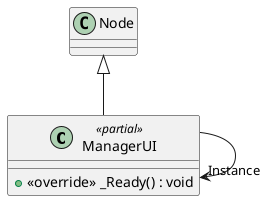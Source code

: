 @startuml
class ManagerUI <<partial>> {
    + <<override>> _Ready() : void
}
Node <|-- ManagerUI
ManagerUI --> "Instance" ManagerUI
@enduml
